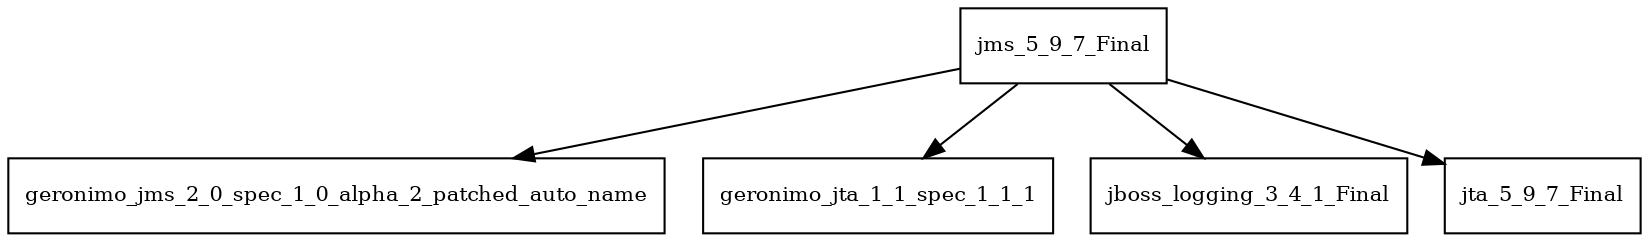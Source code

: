 digraph jms_5_9_7_Final_dependencies {
  node [shape = box, fontsize=10.0];
  jms_5_9_7_Final -> geronimo_jms_2_0_spec_1_0_alpha_2_patched_auto_name;
  jms_5_9_7_Final -> geronimo_jta_1_1_spec_1_1_1;
  jms_5_9_7_Final -> jboss_logging_3_4_1_Final;
  jms_5_9_7_Final -> jta_5_9_7_Final;
}
